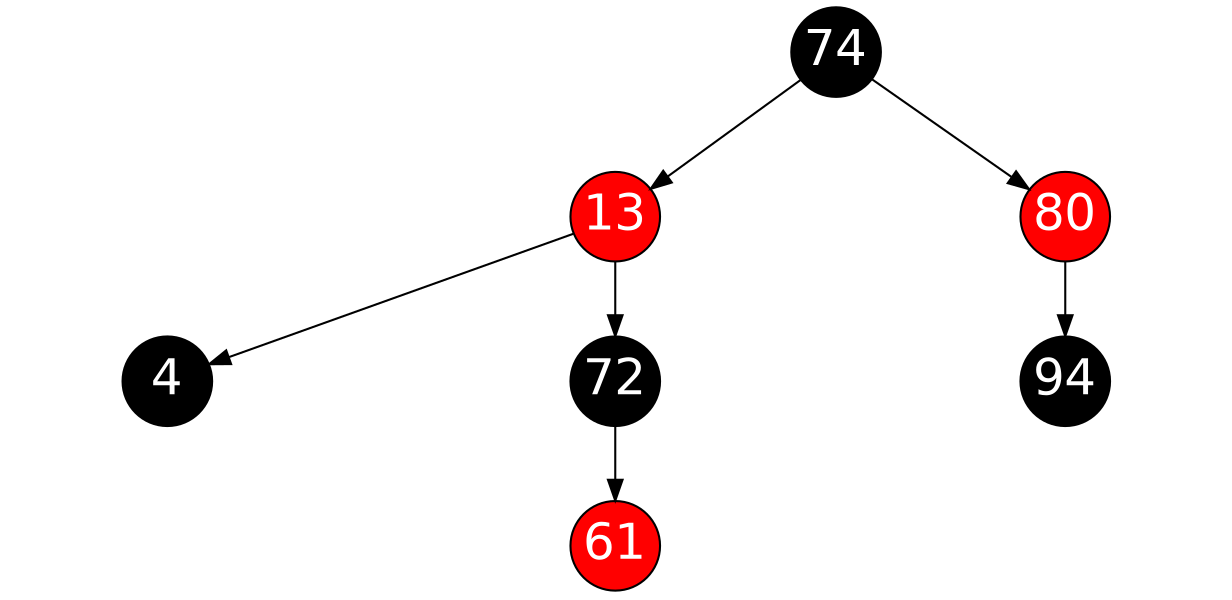 digraph G {
	graph [ratio=.48];
	node [style=filled, color=black, shape=circle, width=.6 
		fontname=Helvetica, fontweight=bold, fontcolor=white, 
		fontsize=24, fixedsize=true];
	

  4, 13, 61, 72, 80, 94;

  13, 61, 80	
	[fillcolor=red];

13 -> 4; 
74 -> 13; 
72 -> 61; 
13 -> 72; 
74 -> 80; 
80 -> 94; 

}